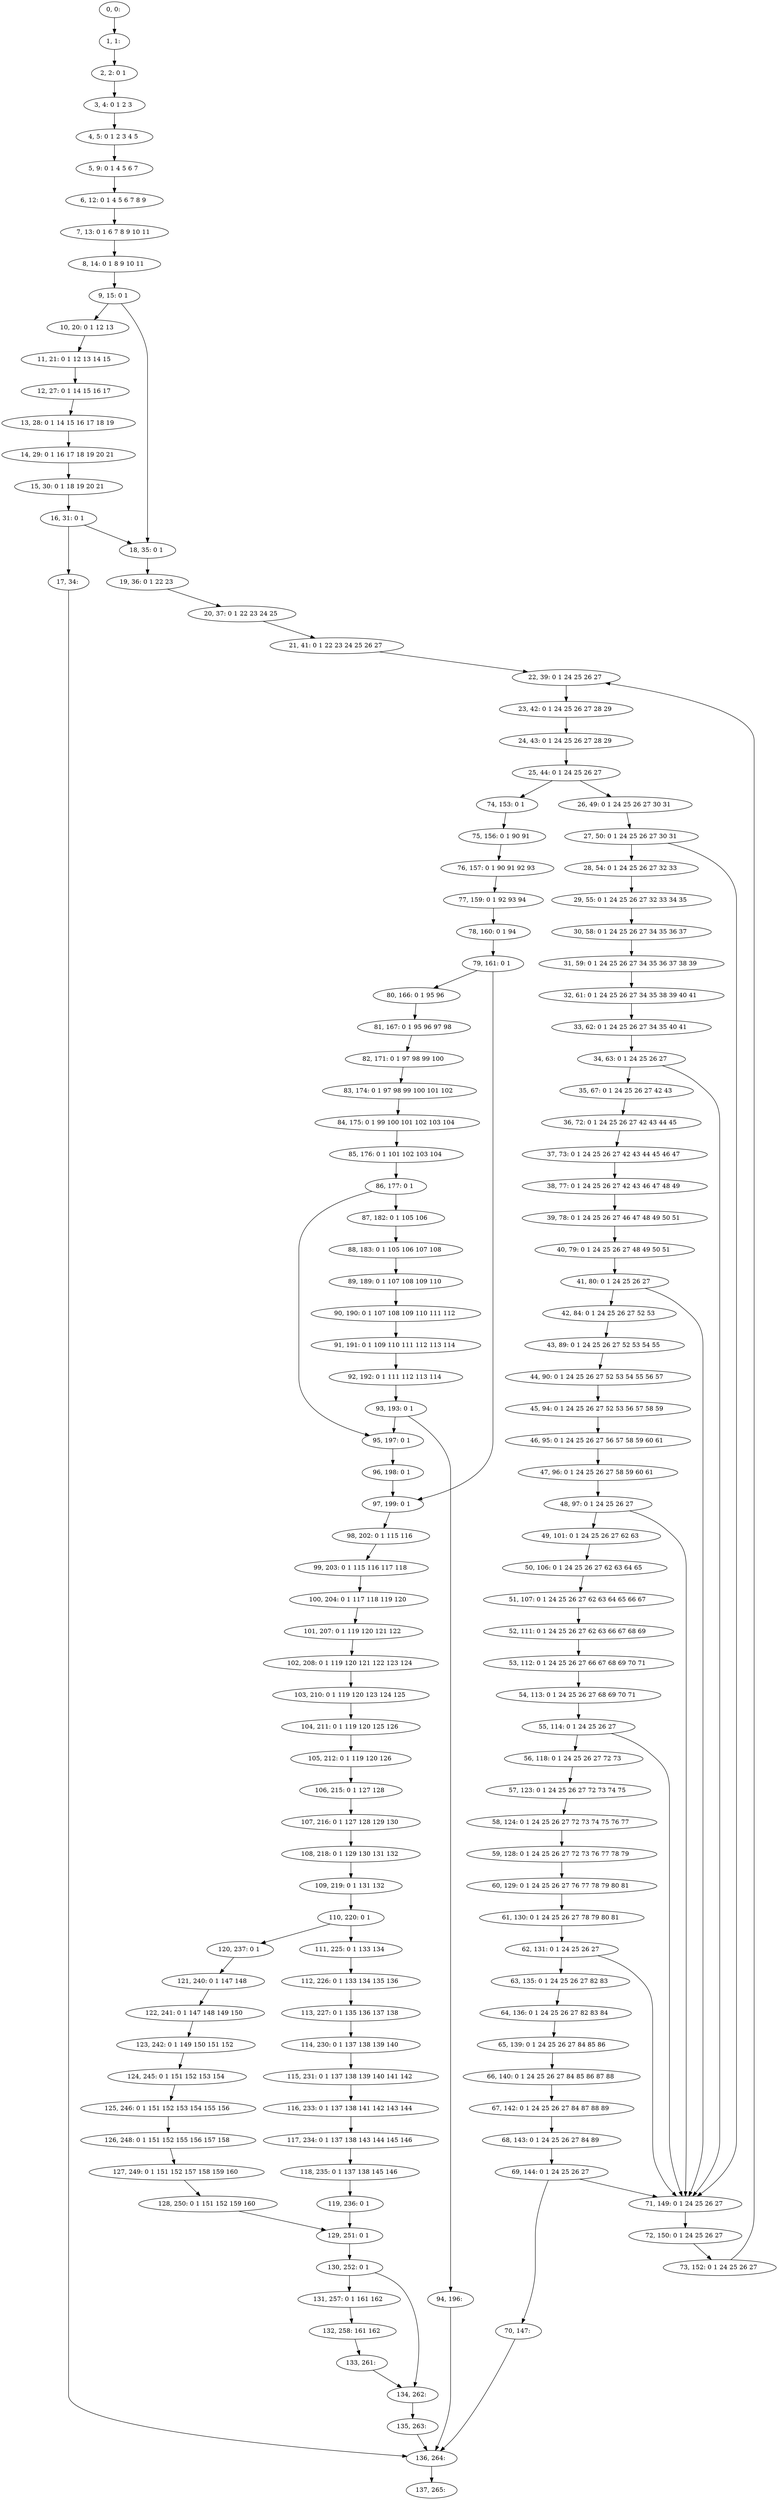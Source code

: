 digraph G {
0[label="0, 0: "];
1[label="1, 1: "];
2[label="2, 2: 0 1 "];
3[label="3, 4: 0 1 2 3 "];
4[label="4, 5: 0 1 2 3 4 5 "];
5[label="5, 9: 0 1 4 5 6 7 "];
6[label="6, 12: 0 1 4 5 6 7 8 9 "];
7[label="7, 13: 0 1 6 7 8 9 10 11 "];
8[label="8, 14: 0 1 8 9 10 11 "];
9[label="9, 15: 0 1 "];
10[label="10, 20: 0 1 12 13 "];
11[label="11, 21: 0 1 12 13 14 15 "];
12[label="12, 27: 0 1 14 15 16 17 "];
13[label="13, 28: 0 1 14 15 16 17 18 19 "];
14[label="14, 29: 0 1 16 17 18 19 20 21 "];
15[label="15, 30: 0 1 18 19 20 21 "];
16[label="16, 31: 0 1 "];
17[label="17, 34: "];
18[label="18, 35: 0 1 "];
19[label="19, 36: 0 1 22 23 "];
20[label="20, 37: 0 1 22 23 24 25 "];
21[label="21, 41: 0 1 22 23 24 25 26 27 "];
22[label="22, 39: 0 1 24 25 26 27 "];
23[label="23, 42: 0 1 24 25 26 27 28 29 "];
24[label="24, 43: 0 1 24 25 26 27 28 29 "];
25[label="25, 44: 0 1 24 25 26 27 "];
26[label="26, 49: 0 1 24 25 26 27 30 31 "];
27[label="27, 50: 0 1 24 25 26 27 30 31 "];
28[label="28, 54: 0 1 24 25 26 27 32 33 "];
29[label="29, 55: 0 1 24 25 26 27 32 33 34 35 "];
30[label="30, 58: 0 1 24 25 26 27 34 35 36 37 "];
31[label="31, 59: 0 1 24 25 26 27 34 35 36 37 38 39 "];
32[label="32, 61: 0 1 24 25 26 27 34 35 38 39 40 41 "];
33[label="33, 62: 0 1 24 25 26 27 34 35 40 41 "];
34[label="34, 63: 0 1 24 25 26 27 "];
35[label="35, 67: 0 1 24 25 26 27 42 43 "];
36[label="36, 72: 0 1 24 25 26 27 42 43 44 45 "];
37[label="37, 73: 0 1 24 25 26 27 42 43 44 45 46 47 "];
38[label="38, 77: 0 1 24 25 26 27 42 43 46 47 48 49 "];
39[label="39, 78: 0 1 24 25 26 27 46 47 48 49 50 51 "];
40[label="40, 79: 0 1 24 25 26 27 48 49 50 51 "];
41[label="41, 80: 0 1 24 25 26 27 "];
42[label="42, 84: 0 1 24 25 26 27 52 53 "];
43[label="43, 89: 0 1 24 25 26 27 52 53 54 55 "];
44[label="44, 90: 0 1 24 25 26 27 52 53 54 55 56 57 "];
45[label="45, 94: 0 1 24 25 26 27 52 53 56 57 58 59 "];
46[label="46, 95: 0 1 24 25 26 27 56 57 58 59 60 61 "];
47[label="47, 96: 0 1 24 25 26 27 58 59 60 61 "];
48[label="48, 97: 0 1 24 25 26 27 "];
49[label="49, 101: 0 1 24 25 26 27 62 63 "];
50[label="50, 106: 0 1 24 25 26 27 62 63 64 65 "];
51[label="51, 107: 0 1 24 25 26 27 62 63 64 65 66 67 "];
52[label="52, 111: 0 1 24 25 26 27 62 63 66 67 68 69 "];
53[label="53, 112: 0 1 24 25 26 27 66 67 68 69 70 71 "];
54[label="54, 113: 0 1 24 25 26 27 68 69 70 71 "];
55[label="55, 114: 0 1 24 25 26 27 "];
56[label="56, 118: 0 1 24 25 26 27 72 73 "];
57[label="57, 123: 0 1 24 25 26 27 72 73 74 75 "];
58[label="58, 124: 0 1 24 25 26 27 72 73 74 75 76 77 "];
59[label="59, 128: 0 1 24 25 26 27 72 73 76 77 78 79 "];
60[label="60, 129: 0 1 24 25 26 27 76 77 78 79 80 81 "];
61[label="61, 130: 0 1 24 25 26 27 78 79 80 81 "];
62[label="62, 131: 0 1 24 25 26 27 "];
63[label="63, 135: 0 1 24 25 26 27 82 83 "];
64[label="64, 136: 0 1 24 25 26 27 82 83 84 "];
65[label="65, 139: 0 1 24 25 26 27 84 85 86 "];
66[label="66, 140: 0 1 24 25 26 27 84 85 86 87 88 "];
67[label="67, 142: 0 1 24 25 26 27 84 87 88 89 "];
68[label="68, 143: 0 1 24 25 26 27 84 89 "];
69[label="69, 144: 0 1 24 25 26 27 "];
70[label="70, 147: "];
71[label="71, 149: 0 1 24 25 26 27 "];
72[label="72, 150: 0 1 24 25 26 27 "];
73[label="73, 152: 0 1 24 25 26 27 "];
74[label="74, 153: 0 1 "];
75[label="75, 156: 0 1 90 91 "];
76[label="76, 157: 0 1 90 91 92 93 "];
77[label="77, 159: 0 1 92 93 94 "];
78[label="78, 160: 0 1 94 "];
79[label="79, 161: 0 1 "];
80[label="80, 166: 0 1 95 96 "];
81[label="81, 167: 0 1 95 96 97 98 "];
82[label="82, 171: 0 1 97 98 99 100 "];
83[label="83, 174: 0 1 97 98 99 100 101 102 "];
84[label="84, 175: 0 1 99 100 101 102 103 104 "];
85[label="85, 176: 0 1 101 102 103 104 "];
86[label="86, 177: 0 1 "];
87[label="87, 182: 0 1 105 106 "];
88[label="88, 183: 0 1 105 106 107 108 "];
89[label="89, 189: 0 1 107 108 109 110 "];
90[label="90, 190: 0 1 107 108 109 110 111 112 "];
91[label="91, 191: 0 1 109 110 111 112 113 114 "];
92[label="92, 192: 0 1 111 112 113 114 "];
93[label="93, 193: 0 1 "];
94[label="94, 196: "];
95[label="95, 197: 0 1 "];
96[label="96, 198: 0 1 "];
97[label="97, 199: 0 1 "];
98[label="98, 202: 0 1 115 116 "];
99[label="99, 203: 0 1 115 116 117 118 "];
100[label="100, 204: 0 1 117 118 119 120 "];
101[label="101, 207: 0 1 119 120 121 122 "];
102[label="102, 208: 0 1 119 120 121 122 123 124 "];
103[label="103, 210: 0 1 119 120 123 124 125 "];
104[label="104, 211: 0 1 119 120 125 126 "];
105[label="105, 212: 0 1 119 120 126 "];
106[label="106, 215: 0 1 127 128 "];
107[label="107, 216: 0 1 127 128 129 130 "];
108[label="108, 218: 0 1 129 130 131 132 "];
109[label="109, 219: 0 1 131 132 "];
110[label="110, 220: 0 1 "];
111[label="111, 225: 0 1 133 134 "];
112[label="112, 226: 0 1 133 134 135 136 "];
113[label="113, 227: 0 1 135 136 137 138 "];
114[label="114, 230: 0 1 137 138 139 140 "];
115[label="115, 231: 0 1 137 138 139 140 141 142 "];
116[label="116, 233: 0 1 137 138 141 142 143 144 "];
117[label="117, 234: 0 1 137 138 143 144 145 146 "];
118[label="118, 235: 0 1 137 138 145 146 "];
119[label="119, 236: 0 1 "];
120[label="120, 237: 0 1 "];
121[label="121, 240: 0 1 147 148 "];
122[label="122, 241: 0 1 147 148 149 150 "];
123[label="123, 242: 0 1 149 150 151 152 "];
124[label="124, 245: 0 1 151 152 153 154 "];
125[label="125, 246: 0 1 151 152 153 154 155 156 "];
126[label="126, 248: 0 1 151 152 155 156 157 158 "];
127[label="127, 249: 0 1 151 152 157 158 159 160 "];
128[label="128, 250: 0 1 151 152 159 160 "];
129[label="129, 251: 0 1 "];
130[label="130, 252: 0 1 "];
131[label="131, 257: 0 1 161 162 "];
132[label="132, 258: 161 162 "];
133[label="133, 261: "];
134[label="134, 262: "];
135[label="135, 263: "];
136[label="136, 264: "];
137[label="137, 265: "];
0->1 ;
1->2 ;
2->3 ;
3->4 ;
4->5 ;
5->6 ;
6->7 ;
7->8 ;
8->9 ;
9->10 ;
9->18 ;
10->11 ;
11->12 ;
12->13 ;
13->14 ;
14->15 ;
15->16 ;
16->17 ;
16->18 ;
17->136 ;
18->19 ;
19->20 ;
20->21 ;
21->22 ;
22->23 ;
23->24 ;
24->25 ;
25->26 ;
25->74 ;
26->27 ;
27->28 ;
27->71 ;
28->29 ;
29->30 ;
30->31 ;
31->32 ;
32->33 ;
33->34 ;
34->35 ;
34->71 ;
35->36 ;
36->37 ;
37->38 ;
38->39 ;
39->40 ;
40->41 ;
41->42 ;
41->71 ;
42->43 ;
43->44 ;
44->45 ;
45->46 ;
46->47 ;
47->48 ;
48->49 ;
48->71 ;
49->50 ;
50->51 ;
51->52 ;
52->53 ;
53->54 ;
54->55 ;
55->56 ;
55->71 ;
56->57 ;
57->58 ;
58->59 ;
59->60 ;
60->61 ;
61->62 ;
62->63 ;
62->71 ;
63->64 ;
64->65 ;
65->66 ;
66->67 ;
67->68 ;
68->69 ;
69->70 ;
69->71 ;
70->136 ;
71->72 ;
72->73 ;
73->22 ;
74->75 ;
75->76 ;
76->77 ;
77->78 ;
78->79 ;
79->80 ;
79->97 ;
80->81 ;
81->82 ;
82->83 ;
83->84 ;
84->85 ;
85->86 ;
86->87 ;
86->95 ;
87->88 ;
88->89 ;
89->90 ;
90->91 ;
91->92 ;
92->93 ;
93->94 ;
93->95 ;
94->136 ;
95->96 ;
96->97 ;
97->98 ;
98->99 ;
99->100 ;
100->101 ;
101->102 ;
102->103 ;
103->104 ;
104->105 ;
105->106 ;
106->107 ;
107->108 ;
108->109 ;
109->110 ;
110->111 ;
110->120 ;
111->112 ;
112->113 ;
113->114 ;
114->115 ;
115->116 ;
116->117 ;
117->118 ;
118->119 ;
119->129 ;
120->121 ;
121->122 ;
122->123 ;
123->124 ;
124->125 ;
125->126 ;
126->127 ;
127->128 ;
128->129 ;
129->130 ;
130->131 ;
130->134 ;
131->132 ;
132->133 ;
133->134 ;
134->135 ;
135->136 ;
136->137 ;
}
